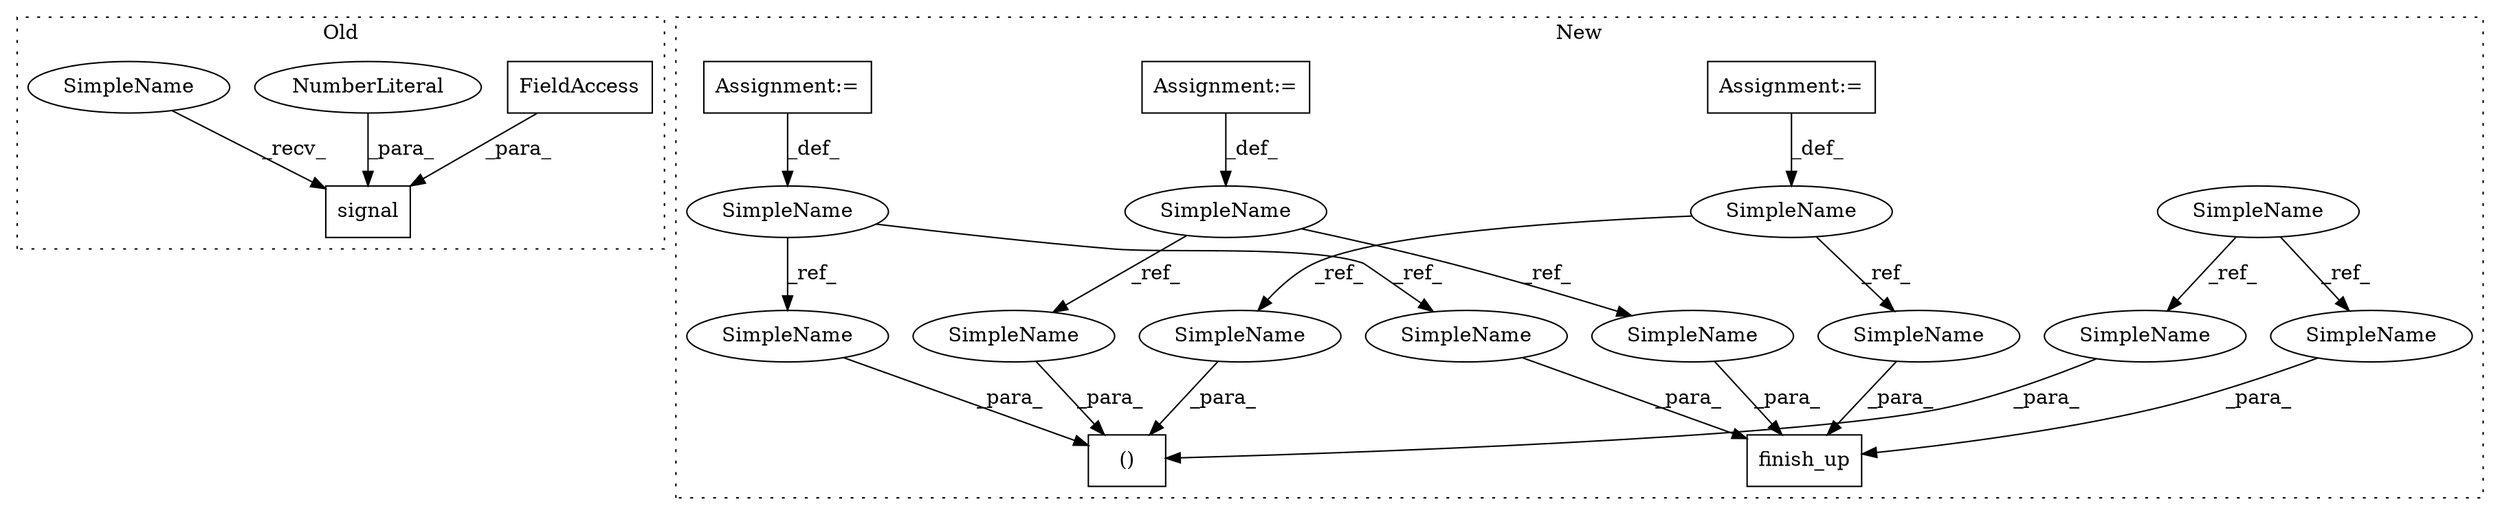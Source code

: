 digraph G {
subgraph cluster0 {
1 [label="signal" a="32" s="2906,2936" l="7,1" shape="box"];
3 [label="FieldAccess" a="22" s="2916" l="20" shape="box"];
4 [label="NumberLiteral" a="34" s="2913" l="2" shape="ellipse"];
19 [label="SimpleName" a="42" s="2899" l="6" shape="ellipse"];
label = "Old";
style="dotted";
}
subgraph cluster1 {
2 [label="()" a="106" s="2935" l="70" shape="box"];
5 [label="SimpleName" a="42" s="2677" l="9" shape="ellipse"];
6 [label="finish_up" a="32" s="3055,3099" l="10,1" shape="box"];
7 [label="SimpleName" a="42" s="2742" l="10" shape="ellipse"];
8 [label="SimpleName" a="42" s="2648" l="4" shape="ellipse"];
9 [label="SimpleName" a="42" s="2630" l="8" shape="ellipse"];
10 [label="Assignment:=" a="7" s="2630" l="8" shape="box"];
11 [label="Assignment:=" a="7" s="2648" l="4" shape="box"];
12 [label="Assignment:=" a="7" s="2742" l="10" shape="box"];
13 [label="SimpleName" a="42" s="2973" l="10" shape="ellipse"];
14 [label="SimpleName" a="42" s="3079" l="10" shape="ellipse"];
15 [label="SimpleName" a="42" s="3090" l="9" shape="ellipse"];
16 [label="SimpleName" a="42" s="2996" l="9" shape="ellipse"];
17 [label="SimpleName" a="42" s="3070" l="8" shape="ellipse"];
18 [label="SimpleName" a="42" s="2952" l="8" shape="ellipse"];
20 [label="SimpleName" a="42" s="2935" l="4" shape="ellipse"];
21 [label="SimpleName" a="42" s="3065" l="4" shape="ellipse"];
label = "New";
style="dotted";
}
3 -> 1 [label="_para_"];
4 -> 1 [label="_para_"];
5 -> 15 [label="_ref_"];
5 -> 16 [label="_ref_"];
7 -> 13 [label="_ref_"];
7 -> 14 [label="_ref_"];
8 -> 21 [label="_ref_"];
8 -> 20 [label="_ref_"];
9 -> 17 [label="_ref_"];
9 -> 18 [label="_ref_"];
10 -> 9 [label="_def_"];
11 -> 8 [label="_def_"];
12 -> 7 [label="_def_"];
13 -> 2 [label="_para_"];
14 -> 6 [label="_para_"];
15 -> 6 [label="_para_"];
16 -> 2 [label="_para_"];
17 -> 6 [label="_para_"];
18 -> 2 [label="_para_"];
19 -> 1 [label="_recv_"];
20 -> 2 [label="_para_"];
21 -> 6 [label="_para_"];
}